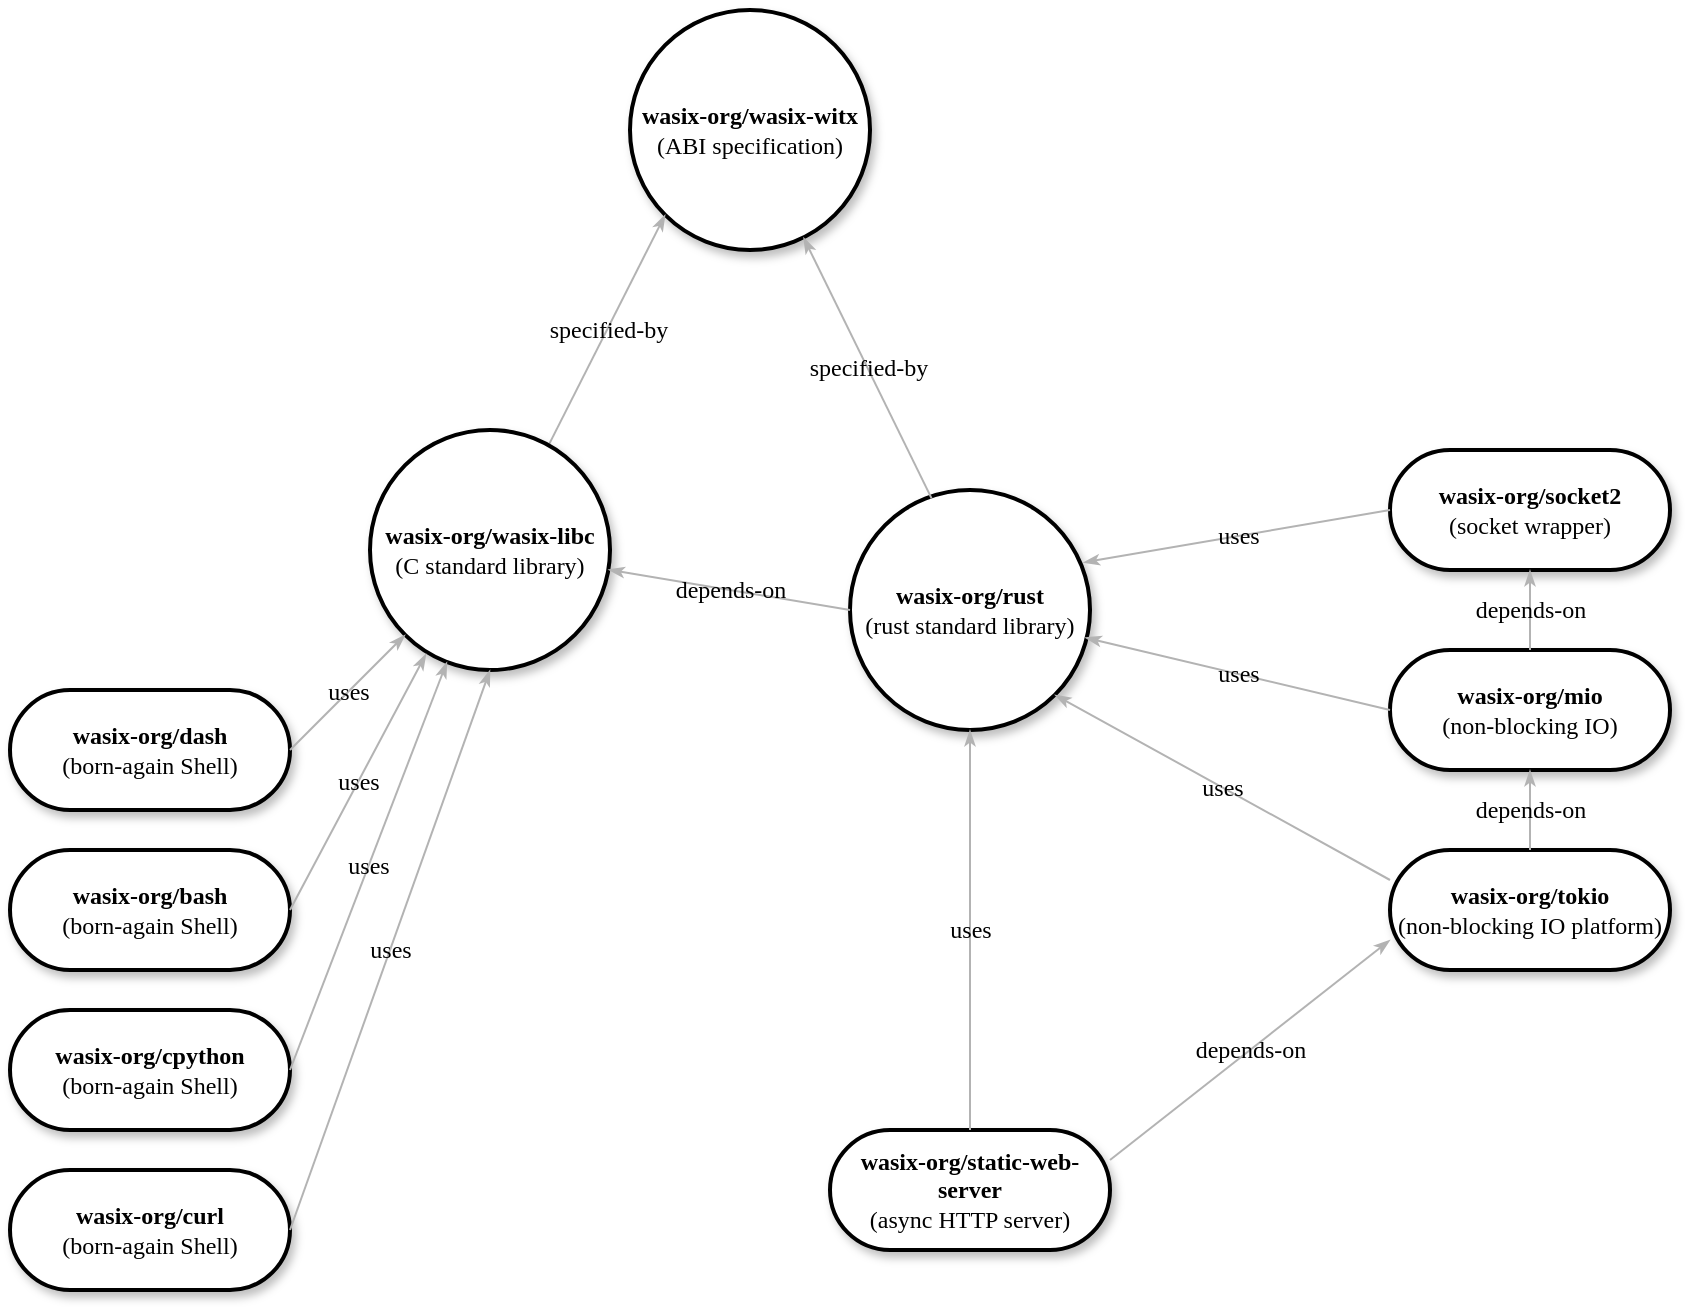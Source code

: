 <mxfile version="21.3.4" type="github">
  <diagram name="Page-1" id="ad52d381-51e7-2e0d-a935-2d0ddd2fd229">
    <mxGraphModel dx="1750" dy="902" grid="1" gridSize="10" guides="1" tooltips="1" connect="1" arrows="1" fold="1" page="1" pageScale="1" pageWidth="1100" pageHeight="850" background="none" math="0" shadow="0">
      <root>
        <mxCell id="0" />
        <mxCell id="1" parent="0" />
        <mxCell id="2c924340bb9dbf6c-4" value="&lt;b&gt;wasix-org/wasix-witx&lt;/b&gt;&lt;br&gt;(ABI specification)" style="ellipse;whiteSpace=wrap;html=1;rounded=1;shadow=1;comic=0;labelBackgroundColor=none;strokeWidth=2;fontFamily=Verdana;fontSize=12;align=center;" parent="1" vertex="1">
          <mxGeometry x="470" y="105" width="120" height="120" as="geometry" />
        </mxCell>
        <mxCell id="2c924340bb9dbf6c-33" value="specified-by" style="edgeStyle=none;rounded=1;html=1;labelBackgroundColor=none;startArrow=none;startFill=0;startSize=5;endArrow=classicThin;endFill=1;endSize=5;jettySize=auto;orthogonalLoop=1;strokeColor=#B3B3B3;strokeWidth=1;fontFamily=Verdana;fontSize=12;exitX=0.747;exitY=0.058;exitDx=0;exitDy=0;entryX=0;entryY=1;entryDx=0;entryDy=0;exitPerimeter=0;" parent="1" source="P7lKFxrB4OPsHLQeTu6b-1" target="2c924340bb9dbf6c-4" edge="1">
          <mxGeometry relative="1" as="geometry">
            <mxPoint x="360" y="225" as="targetPoint" />
          </mxGeometry>
        </mxCell>
        <mxCell id="P7lKFxrB4OPsHLQeTu6b-1" value="&lt;b&gt;wasix-org/wasix-libc&lt;/b&gt;&lt;br&gt;(C standard library)" style="ellipse;whiteSpace=wrap;html=1;rounded=1;shadow=1;comic=0;labelBackgroundColor=none;strokeWidth=2;fontFamily=Verdana;fontSize=12;align=center;" vertex="1" parent="1">
          <mxGeometry x="340" y="315" width="120" height="120" as="geometry" />
        </mxCell>
        <mxCell id="P7lKFxrB4OPsHLQeTu6b-2" value="&lt;b&gt;wasix-org/rust&lt;/b&gt;&lt;br&gt;(rust standard library)" style="ellipse;whiteSpace=wrap;html=1;rounded=1;shadow=1;comic=0;labelBackgroundColor=none;strokeWidth=2;fontFamily=Verdana;fontSize=12;align=center;" vertex="1" parent="1">
          <mxGeometry x="580" y="345" width="120" height="120" as="geometry" />
        </mxCell>
        <mxCell id="P7lKFxrB4OPsHLQeTu6b-3" value="depends-on" style="edgeStyle=none;rounded=1;html=1;labelBackgroundColor=none;startArrow=none;startFill=0;startSize=5;endArrow=classicThin;endFill=1;endSize=5;jettySize=auto;orthogonalLoop=1;strokeColor=#B3B3B3;strokeWidth=1;fontFamily=Verdana;fontSize=12;exitX=0;exitY=0.5;exitDx=0;exitDy=0;" edge="1" parent="1" source="P7lKFxrB4OPsHLQeTu6b-2" target="P7lKFxrB4OPsHLQeTu6b-1">
          <mxGeometry relative="1" as="geometry">
            <mxPoint x="502" y="186" as="sourcePoint" />
            <mxPoint x="578" y="303" as="targetPoint" />
          </mxGeometry>
        </mxCell>
        <mxCell id="P7lKFxrB4OPsHLQeTu6b-4" value="specified-by" style="edgeStyle=none;rounded=1;html=1;labelBackgroundColor=none;startArrow=none;startFill=0;startSize=5;endArrow=classicThin;endFill=1;endSize=5;jettySize=auto;orthogonalLoop=1;strokeColor=#B3B3B3;strokeWidth=1;fontFamily=Verdana;fontSize=12;exitX=0.34;exitY=0.035;exitDx=0;exitDy=0;entryX=0.723;entryY=0.948;entryDx=0;entryDy=0;exitPerimeter=0;entryPerimeter=0;" edge="1" parent="1" source="P7lKFxrB4OPsHLQeTu6b-2" target="2c924340bb9dbf6c-4">
          <mxGeometry relative="1" as="geometry">
            <mxPoint x="708" y="247" as="sourcePoint" />
            <mxPoint x="660" y="185" as="targetPoint" />
          </mxGeometry>
        </mxCell>
        <mxCell id="P7lKFxrB4OPsHLQeTu6b-5" value="&lt;b&gt;wasix-org/mio&lt;/b&gt;&lt;br&gt;(non-blocking IO)" style="whiteSpace=wrap;html=1;rounded=1;shadow=1;comic=0;labelBackgroundColor=none;strokeWidth=2;fontFamily=Verdana;fontSize=12;align=center;arcSize=50;" vertex="1" parent="1">
          <mxGeometry x="850" y="425" width="140" height="60" as="geometry" />
        </mxCell>
        <mxCell id="P7lKFxrB4OPsHLQeTu6b-6" value="&lt;b&gt;wasix-org/tokio&lt;/b&gt;&lt;br&gt;(non-blocking IO platform)" style="whiteSpace=wrap;html=1;rounded=1;shadow=1;comic=0;labelBackgroundColor=none;strokeWidth=2;fontFamily=Verdana;fontSize=12;align=center;arcSize=50;" vertex="1" parent="1">
          <mxGeometry x="850" y="525" width="140" height="60" as="geometry" />
        </mxCell>
        <mxCell id="P7lKFxrB4OPsHLQeTu6b-7" value="&lt;b&gt;wasix-org/socket2&lt;/b&gt;&lt;br&gt;(socket wrapper)" style="whiteSpace=wrap;html=1;rounded=1;shadow=1;comic=0;labelBackgroundColor=none;strokeWidth=2;fontFamily=Verdana;fontSize=12;align=center;arcSize=50;" vertex="1" parent="1">
          <mxGeometry x="850" y="325" width="140" height="60" as="geometry" />
        </mxCell>
        <mxCell id="P7lKFxrB4OPsHLQeTu6b-8" value="uses" style="edgeStyle=none;rounded=1;html=1;labelBackgroundColor=none;startArrow=none;startFill=0;startSize=5;endArrow=classicThin;endFill=1;endSize=5;jettySize=auto;orthogonalLoop=1;strokeColor=#B3B3B3;strokeWidth=1;fontFamily=Verdana;fontSize=12;exitX=0;exitY=0.5;exitDx=0;exitDy=0;entryX=0.973;entryY=0.302;entryDx=0;entryDy=0;entryPerimeter=0;" edge="1" parent="1" source="P7lKFxrB4OPsHLQeTu6b-7" target="P7lKFxrB4OPsHLQeTu6b-2">
          <mxGeometry relative="1" as="geometry">
            <mxPoint x="846" y="345" as="sourcePoint" />
            <mxPoint x="820" y="189" as="targetPoint" />
          </mxGeometry>
        </mxCell>
        <mxCell id="P7lKFxrB4OPsHLQeTu6b-9" value="uses" style="edgeStyle=none;rounded=1;html=1;labelBackgroundColor=none;startArrow=none;startFill=0;startSize=5;endArrow=classicThin;endFill=1;endSize=5;jettySize=auto;orthogonalLoop=1;strokeColor=#B3B3B3;strokeWidth=1;fontFamily=Verdana;fontSize=12;exitX=0;exitY=0.5;exitDx=0;exitDy=0;entryX=0.98;entryY=0.615;entryDx=0;entryDy=0;entryPerimeter=0;" edge="1" parent="1" source="P7lKFxrB4OPsHLQeTu6b-5" target="P7lKFxrB4OPsHLQeTu6b-2">
          <mxGeometry relative="1" as="geometry">
            <mxPoint x="880" y="375" as="sourcePoint" />
            <mxPoint x="707" y="391" as="targetPoint" />
          </mxGeometry>
        </mxCell>
        <mxCell id="P7lKFxrB4OPsHLQeTu6b-10" value="uses" style="edgeStyle=none;rounded=1;html=1;labelBackgroundColor=none;startArrow=none;startFill=0;startSize=5;endArrow=classicThin;endFill=1;endSize=5;jettySize=auto;orthogonalLoop=1;strokeColor=#B3B3B3;strokeWidth=1;fontFamily=Verdana;fontSize=12;exitX=0;exitY=0.25;exitDx=0;exitDy=0;entryX=1;entryY=1;entryDx=0;entryDy=0;" edge="1" parent="1" source="P7lKFxrB4OPsHLQeTu6b-6" target="P7lKFxrB4OPsHLQeTu6b-2">
          <mxGeometry relative="1" as="geometry">
            <mxPoint x="880" y="465" as="sourcePoint" />
            <mxPoint x="708" y="429" as="targetPoint" />
          </mxGeometry>
        </mxCell>
        <mxCell id="P7lKFxrB4OPsHLQeTu6b-11" value="depends-on" style="edgeStyle=none;rounded=1;html=1;labelBackgroundColor=none;startArrow=none;startFill=0;startSize=5;endArrow=classicThin;endFill=1;endSize=5;jettySize=auto;orthogonalLoop=1;strokeColor=#B3B3B3;strokeWidth=1;fontFamily=Verdana;fontSize=12;exitX=0.5;exitY=0;exitDx=0;exitDy=0;entryX=0.5;entryY=1;entryDx=0;entryDy=0;" edge="1" parent="1" source="P7lKFxrB4OPsHLQeTu6b-6" target="P7lKFxrB4OPsHLQeTu6b-5">
          <mxGeometry relative="1" as="geometry">
            <mxPoint x="880" y="560" as="sourcePoint" />
            <mxPoint x="692" y="477" as="targetPoint" />
          </mxGeometry>
        </mxCell>
        <mxCell id="P7lKFxrB4OPsHLQeTu6b-12" value="depends-on" style="edgeStyle=none;rounded=1;html=1;labelBackgroundColor=none;startArrow=none;startFill=0;startSize=5;endArrow=classicThin;endFill=1;endSize=5;jettySize=auto;orthogonalLoop=1;strokeColor=#B3B3B3;strokeWidth=1;fontFamily=Verdana;fontSize=12;exitX=0.5;exitY=0;exitDx=0;exitDy=0;entryX=0.5;entryY=1;entryDx=0;entryDy=0;" edge="1" parent="1" source="P7lKFxrB4OPsHLQeTu6b-5" target="P7lKFxrB4OPsHLQeTu6b-7">
          <mxGeometry relative="1" as="geometry">
            <mxPoint x="950" y="525" as="sourcePoint" />
            <mxPoint x="950" y="495" as="targetPoint" />
          </mxGeometry>
        </mxCell>
        <mxCell id="P7lKFxrB4OPsHLQeTu6b-13" value="&lt;b&gt;wasix-org/static-web-server&lt;/b&gt;&lt;br&gt;(async HTTP server)" style="whiteSpace=wrap;html=1;rounded=1;shadow=1;comic=0;labelBackgroundColor=none;strokeWidth=2;fontFamily=Verdana;fontSize=12;align=center;arcSize=50;" vertex="1" parent="1">
          <mxGeometry x="570" y="665" width="140" height="60" as="geometry" />
        </mxCell>
        <mxCell id="P7lKFxrB4OPsHLQeTu6b-14" value="uses" style="edgeStyle=none;rounded=1;html=1;labelBackgroundColor=none;startArrow=none;startFill=0;startSize=5;endArrow=classicThin;endFill=1;endSize=5;jettySize=auto;orthogonalLoop=1;strokeColor=#B3B3B3;strokeWidth=1;fontFamily=Verdana;fontSize=12;exitX=0.5;exitY=0;exitDx=0;exitDy=0;entryX=0.5;entryY=1;entryDx=0;entryDy=0;" edge="1" parent="1" source="P7lKFxrB4OPsHLQeTu6b-13" target="P7lKFxrB4OPsHLQeTu6b-2">
          <mxGeometry relative="1" as="geometry">
            <mxPoint x="880" y="580" as="sourcePoint" />
            <mxPoint x="692" y="457" as="targetPoint" />
          </mxGeometry>
        </mxCell>
        <mxCell id="P7lKFxrB4OPsHLQeTu6b-15" value="depends-on" style="edgeStyle=none;rounded=1;html=1;labelBackgroundColor=none;startArrow=none;startFill=0;startSize=5;endArrow=classicThin;endFill=1;endSize=5;jettySize=auto;orthogonalLoop=1;strokeColor=#B3B3B3;strokeWidth=1;fontFamily=Verdana;fontSize=12;exitX=1;exitY=0.25;exitDx=0;exitDy=0;entryX=0;entryY=0.75;entryDx=0;entryDy=0;" edge="1" parent="1" source="P7lKFxrB4OPsHLQeTu6b-13" target="P7lKFxrB4OPsHLQeTu6b-6">
          <mxGeometry relative="1" as="geometry">
            <mxPoint x="720" y="665" as="sourcePoint" />
            <mxPoint x="650" y="475" as="targetPoint" />
          </mxGeometry>
        </mxCell>
        <mxCell id="P7lKFxrB4OPsHLQeTu6b-16" value="&lt;b&gt;wasix-org/bash&lt;/b&gt;&lt;br&gt;(born-again Shell)" style="whiteSpace=wrap;html=1;rounded=1;shadow=1;comic=0;labelBackgroundColor=none;strokeWidth=2;fontFamily=Verdana;fontSize=12;align=center;arcSize=50;" vertex="1" parent="1">
          <mxGeometry x="160" y="525" width="140" height="60" as="geometry" />
        </mxCell>
        <mxCell id="P7lKFxrB4OPsHLQeTu6b-17" value="&lt;b&gt;wasix-org/dash&lt;/b&gt;&lt;br&gt;(born-again Shell)" style="whiteSpace=wrap;html=1;rounded=1;shadow=1;comic=0;labelBackgroundColor=none;strokeWidth=2;fontFamily=Verdana;fontSize=12;align=center;arcSize=50;" vertex="1" parent="1">
          <mxGeometry x="160" y="445" width="140" height="60" as="geometry" />
        </mxCell>
        <mxCell id="P7lKFxrB4OPsHLQeTu6b-18" value="&lt;b&gt;wasix-org/cpython&lt;/b&gt;&lt;br&gt;(born-again Shell)" style="whiteSpace=wrap;html=1;rounded=1;shadow=1;comic=0;labelBackgroundColor=none;strokeWidth=2;fontFamily=Verdana;fontSize=12;align=center;arcSize=50;" vertex="1" parent="1">
          <mxGeometry x="160" y="605" width="140" height="60" as="geometry" />
        </mxCell>
        <mxCell id="P7lKFxrB4OPsHLQeTu6b-19" value="&lt;b&gt;wasix-org/curl&lt;/b&gt;&lt;br&gt;(born-again Shell)" style="whiteSpace=wrap;html=1;rounded=1;shadow=1;comic=0;labelBackgroundColor=none;strokeWidth=2;fontFamily=Verdana;fontSize=12;align=center;arcSize=50;" vertex="1" parent="1">
          <mxGeometry x="160" y="685" width="140" height="60" as="geometry" />
        </mxCell>
        <mxCell id="P7lKFxrB4OPsHLQeTu6b-20" value="uses" style="edgeStyle=none;rounded=1;html=1;labelBackgroundColor=none;startArrow=none;startFill=0;startSize=5;endArrow=classicThin;endFill=1;endSize=5;jettySize=auto;orthogonalLoop=1;strokeColor=#B3B3B3;strokeWidth=1;fontFamily=Verdana;fontSize=12;exitX=1;exitY=0.5;exitDx=0;exitDy=0;entryX=0;entryY=1;entryDx=0;entryDy=0;" edge="1" parent="1" source="P7lKFxrB4OPsHLQeTu6b-17" target="P7lKFxrB4OPsHLQeTu6b-1">
          <mxGeometry relative="1" as="geometry">
            <mxPoint x="650" y="675" as="sourcePoint" />
            <mxPoint x="650" y="475" as="targetPoint" />
          </mxGeometry>
        </mxCell>
        <mxCell id="P7lKFxrB4OPsHLQeTu6b-21" value="uses" style="edgeStyle=none;rounded=1;html=1;labelBackgroundColor=none;startArrow=none;startFill=0;startSize=5;endArrow=classicThin;endFill=1;endSize=5;jettySize=auto;orthogonalLoop=1;strokeColor=#B3B3B3;strokeWidth=1;fontFamily=Verdana;fontSize=12;exitX=1;exitY=0.5;exitDx=0;exitDy=0;entryX=0;entryY=1;entryDx=0;entryDy=0;" edge="1" parent="1" source="P7lKFxrB4OPsHLQeTu6b-16">
          <mxGeometry relative="1" as="geometry">
            <mxPoint x="310" y="485" as="sourcePoint" />
            <mxPoint x="368" y="427" as="targetPoint" />
          </mxGeometry>
        </mxCell>
        <mxCell id="P7lKFxrB4OPsHLQeTu6b-22" value="uses" style="edgeStyle=none;rounded=1;html=1;labelBackgroundColor=none;startArrow=none;startFill=0;startSize=5;endArrow=classicThin;endFill=1;endSize=5;jettySize=auto;orthogonalLoop=1;strokeColor=#B3B3B3;strokeWidth=1;fontFamily=Verdana;fontSize=12;exitX=1;exitY=0.5;exitDx=0;exitDy=0;" edge="1" parent="1" source="P7lKFxrB4OPsHLQeTu6b-18" target="P7lKFxrB4OPsHLQeTu6b-1">
          <mxGeometry relative="1" as="geometry">
            <mxPoint x="310" y="565" as="sourcePoint" />
            <mxPoint x="378" y="437" as="targetPoint" />
          </mxGeometry>
        </mxCell>
        <mxCell id="P7lKFxrB4OPsHLQeTu6b-23" value="uses" style="edgeStyle=none;rounded=1;html=1;labelBackgroundColor=none;startArrow=none;startFill=0;startSize=5;endArrow=classicThin;endFill=1;endSize=5;jettySize=auto;orthogonalLoop=1;strokeColor=#B3B3B3;strokeWidth=1;fontFamily=Verdana;fontSize=12;exitX=1;exitY=0.5;exitDx=0;exitDy=0;entryX=0.5;entryY=1;entryDx=0;entryDy=0;" edge="1" parent="1" source="P7lKFxrB4OPsHLQeTu6b-19" target="P7lKFxrB4OPsHLQeTu6b-1">
          <mxGeometry relative="1" as="geometry">
            <mxPoint x="310" y="645" as="sourcePoint" />
            <mxPoint x="388" y="447" as="targetPoint" />
          </mxGeometry>
        </mxCell>
      </root>
    </mxGraphModel>
  </diagram>
</mxfile>
